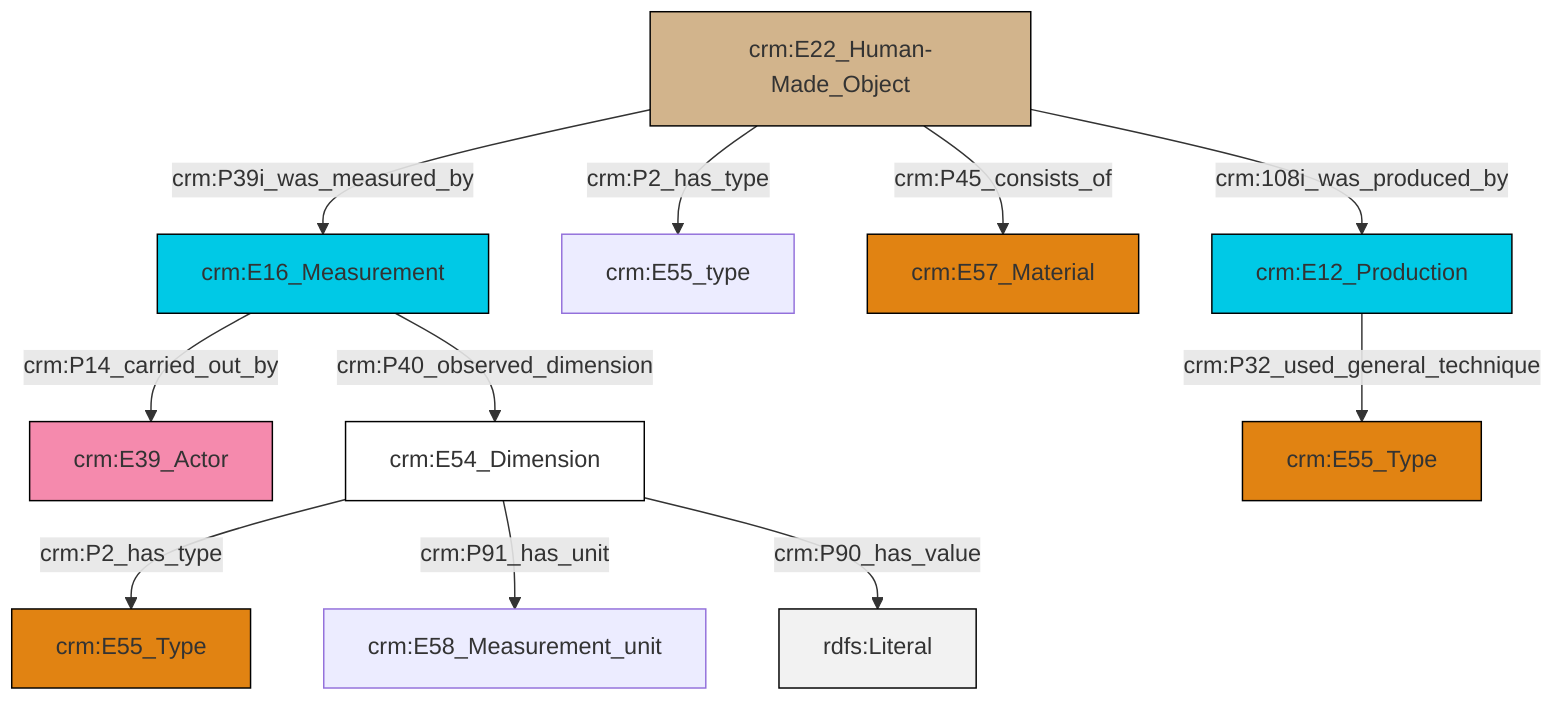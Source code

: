 graph TD
classDef Literal fill:#f2f2f2,stroke:#000000;
classDef CRM_Entity fill:#FFFFFF,stroke:#000000;
classDef Temporal_Entity fill:#00C9E6, stroke:#000000;
classDef Type fill:#E18312, stroke:#000000;
classDef Time-Span fill:#2C9C91, stroke:#000000;
classDef Appellation fill:#FFEB7F, stroke:#000000;
classDef Place fill:#008836, stroke:#000000;
classDef Persistent_Item fill:#B266B2, stroke:#000000;
classDef Conceptual_Object fill:#FFD700, stroke:#000000;
classDef Physical_Thing fill:#D2B48C, stroke:#000000;
classDef Actor fill:#f58aad, stroke:#000000;
classDef PC_Classes fill:#4ce600, stroke:#000000;
classDef Multi fill:#cccccc,stroke:#000000;

0["crm:E22_Human-Made_Object"]:::Physical_Thing -->|crm:P39i_was_measured_by| 1["crm:E16_Measurement"]:::Temporal_Entity
0["crm:E22_Human-Made_Object"]:::Physical_Thing -->|crm:P2_has_type| 2["crm:E55_type"]:::Default
0["crm:E22_Human-Made_Object"]:::Physical_Thing -->|crm:P45_consists_of| 9["crm:E57_Material"]:::Type
5["crm:E54_Dimension"]:::CRM_Entity -->|crm:P2_has_type| 7["crm:E55_Type"]:::Type
1["crm:E16_Measurement"]:::Temporal_Entity -->|crm:P14_carried_out_by| 3["crm:E39_Actor"]:::Actor
5["crm:E54_Dimension"]:::CRM_Entity -->|crm:P91_has_unit| 15["crm:E58_Measurement_unit"]:::Default
1["crm:E16_Measurement"]:::Temporal_Entity -->|crm:P40_observed_dimension| 5["crm:E54_Dimension"]:::CRM_Entity
0["crm:E22_Human-Made_Object"]:::Physical_Thing -->|crm:108i_was_produced_by| 10["crm:E12_Production"]:::Temporal_Entity
5["crm:E54_Dimension"]:::CRM_Entity -->|crm:P90_has_value| 20[rdfs:Literal]:::Literal
10["crm:E12_Production"]:::Temporal_Entity -->|crm:P32_used_general_technique| 17["crm:E55_Type"]:::Type